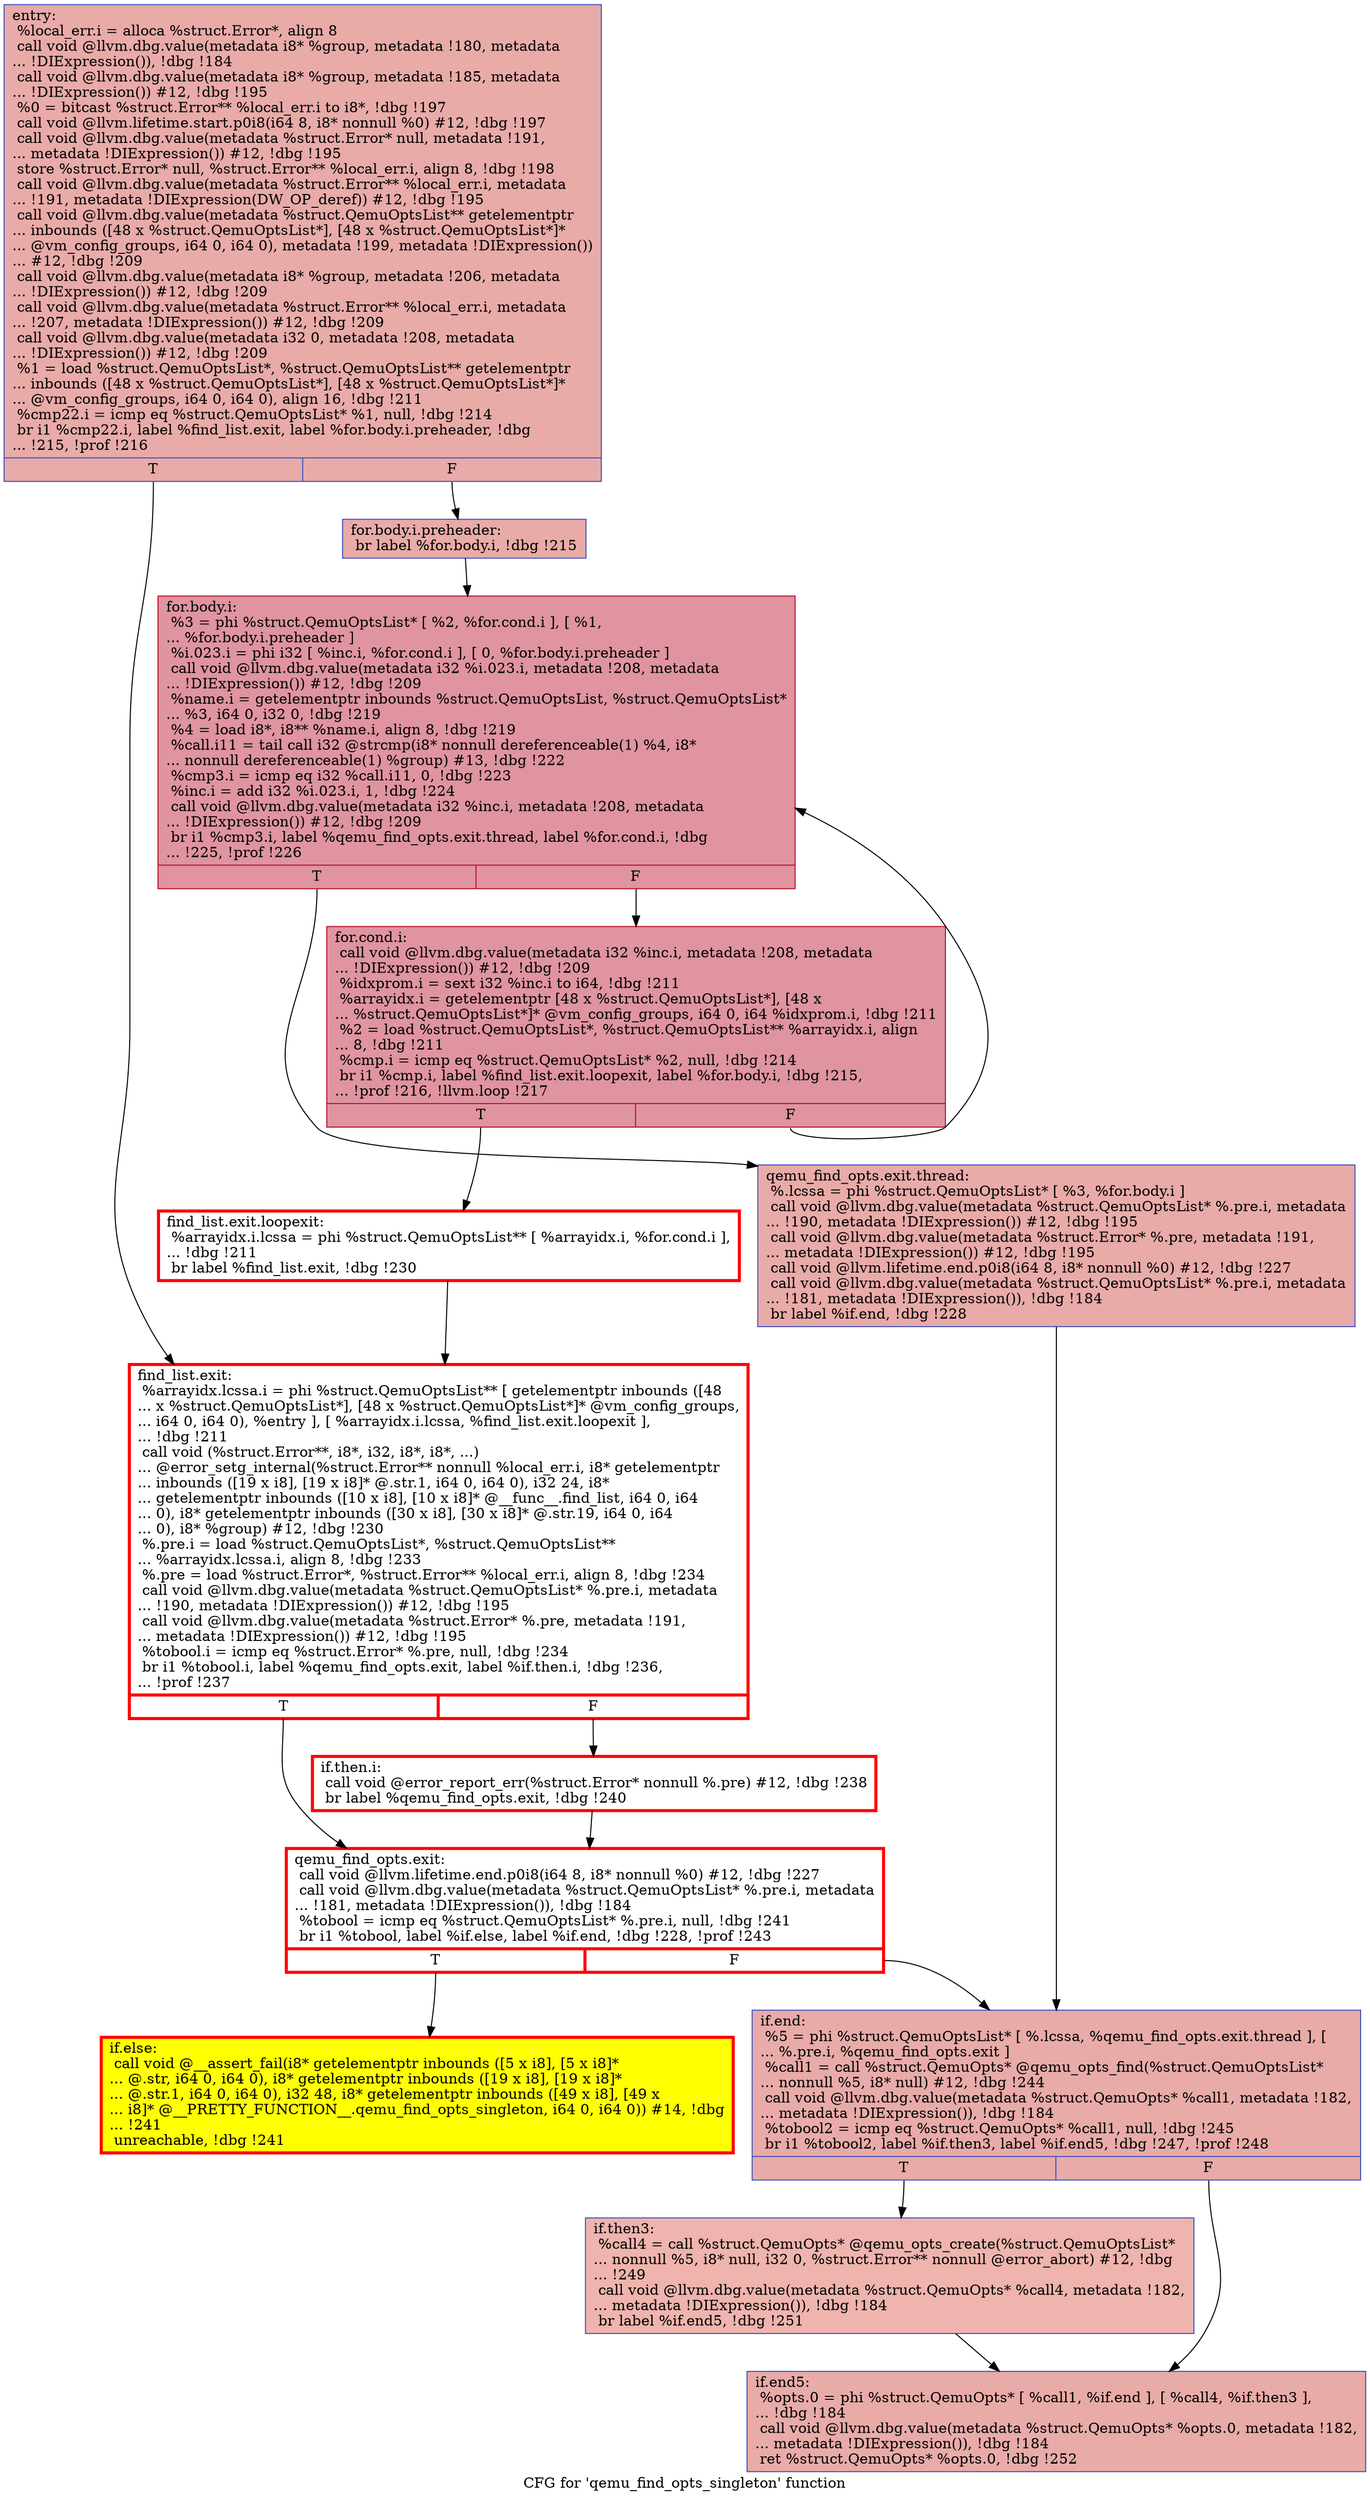 digraph "CFG for 'qemu_find_opts_singleton' function" {
	label="CFG for 'qemu_find_opts_singleton' function";

	Node0x563636a0b720 [shape=record,color="#3d50c3ff", style=filled, fillcolor="#cc403a70",label="{entry:\l  %local_err.i = alloca %struct.Error*, align 8\l  call void @llvm.dbg.value(metadata i8* %group, metadata !180, metadata\l... !DIExpression()), !dbg !184\l  call void @llvm.dbg.value(metadata i8* %group, metadata !185, metadata\l... !DIExpression()) #12, !dbg !195\l  %0 = bitcast %struct.Error** %local_err.i to i8*, !dbg !197\l  call void @llvm.lifetime.start.p0i8(i64 8, i8* nonnull %0) #12, !dbg !197\l  call void @llvm.dbg.value(metadata %struct.Error* null, metadata !191,\l... metadata !DIExpression()) #12, !dbg !195\l  store %struct.Error* null, %struct.Error** %local_err.i, align 8, !dbg !198\l  call void @llvm.dbg.value(metadata %struct.Error** %local_err.i, metadata\l... !191, metadata !DIExpression(DW_OP_deref)) #12, !dbg !195\l  call void @llvm.dbg.value(metadata %struct.QemuOptsList** getelementptr\l... inbounds ([48 x %struct.QemuOptsList*], [48 x %struct.QemuOptsList*]*\l... @vm_config_groups, i64 0, i64 0), metadata !199, metadata !DIExpression())\l... #12, !dbg !209\l  call void @llvm.dbg.value(metadata i8* %group, metadata !206, metadata\l... !DIExpression()) #12, !dbg !209\l  call void @llvm.dbg.value(metadata %struct.Error** %local_err.i, metadata\l... !207, metadata !DIExpression()) #12, !dbg !209\l  call void @llvm.dbg.value(metadata i32 0, metadata !208, metadata\l... !DIExpression()) #12, !dbg !209\l  %1 = load %struct.QemuOptsList*, %struct.QemuOptsList** getelementptr\l... inbounds ([48 x %struct.QemuOptsList*], [48 x %struct.QemuOptsList*]*\l... @vm_config_groups, i64 0, i64 0), align 16, !dbg !211\l  %cmp22.i = icmp eq %struct.QemuOptsList* %1, null, !dbg !214\l  br i1 %cmp22.i, label %find_list.exit, label %for.body.i.preheader, !dbg\l... !215, !prof !216\l|{<s0>T|<s1>F}}"];
	Node0x563636a0b720:s0 -> Node0x563636aeaca0;
	Node0x563636a0b720:s1 -> Node0x563636c20730;
	Node0x563636c20730 [shape=record,color="#3d50c3ff", style=filled, fillcolor="#cc403a70",label="{for.body.i.preheader:                             \l  br label %for.body.i, !dbg !215\l}"];
	Node0x563636c20730 -> Node0x563636c0c610;
	Node0x563636c06eb0 [shape=record,color="#b70d28ff", style=filled, fillcolor="#b70d2870",label="{for.cond.i:                                       \l  call void @llvm.dbg.value(metadata i32 %inc.i, metadata !208, metadata\l... !DIExpression()) #12, !dbg !209\l  %idxprom.i = sext i32 %inc.i to i64, !dbg !211\l  %arrayidx.i = getelementptr [48 x %struct.QemuOptsList*], [48 x\l... %struct.QemuOptsList*]* @vm_config_groups, i64 0, i64 %idxprom.i, !dbg !211\l  %2 = load %struct.QemuOptsList*, %struct.QemuOptsList** %arrayidx.i, align\l... 8, !dbg !211\l  %cmp.i = icmp eq %struct.QemuOptsList* %2, null, !dbg !214\l  br i1 %cmp.i, label %find_list.exit.loopexit, label %for.body.i, !dbg !215,\l... !prof !216, !llvm.loop !217\l|{<s0>T|<s1>F}}"];
	Node0x563636c06eb0:s0 -> Node0x563636c09170;
	Node0x563636c06eb0:s1 -> Node0x563636c0c610;
	Node0x563636c0c610 [shape=record,color="#b70d28ff", style=filled, fillcolor="#b70d2870",label="{for.body.i:                                       \l  %3 = phi %struct.QemuOptsList* [ %2, %for.cond.i ], [ %1,\l... %for.body.i.preheader ]\l  %i.023.i = phi i32 [ %inc.i, %for.cond.i ], [ 0, %for.body.i.preheader ]\l  call void @llvm.dbg.value(metadata i32 %i.023.i, metadata !208, metadata\l... !DIExpression()) #12, !dbg !209\l  %name.i = getelementptr inbounds %struct.QemuOptsList, %struct.QemuOptsList*\l... %3, i64 0, i32 0, !dbg !219\l  %4 = load i8*, i8** %name.i, align 8, !dbg !219\l  %call.i11 = tail call i32 @strcmp(i8* nonnull dereferenceable(1) %4, i8*\l... nonnull dereferenceable(1) %group) #13, !dbg !222\l  %cmp3.i = icmp eq i32 %call.i11, 0, !dbg !223\l  %inc.i = add i32 %i.023.i, 1, !dbg !224\l  call void @llvm.dbg.value(metadata i32 %inc.i, metadata !208, metadata\l... !DIExpression()) #12, !dbg !209\l  br i1 %cmp3.i, label %qemu_find_opts.exit.thread, label %for.cond.i, !dbg\l... !225, !prof !226\l|{<s0>T|<s1>F}}"];
	Node0x563636c0c610:s0 -> Node0x563636c18f50;
	Node0x563636c0c610:s1 -> Node0x563636c06eb0;
	Node0x563636c18f50 [shape=record,color="#3d50c3ff", style=filled, fillcolor="#cc403a70",label="{qemu_find_opts.exit.thread:                       \l  %.lcssa = phi %struct.QemuOptsList* [ %3, %for.body.i ]\l  call void @llvm.dbg.value(metadata %struct.QemuOptsList* %.pre.i, metadata\l... !190, metadata !DIExpression()) #12, !dbg !195\l  call void @llvm.dbg.value(metadata %struct.Error* %.pre, metadata !191,\l... metadata !DIExpression()) #12, !dbg !195\l  call void @llvm.lifetime.end.p0i8(i64 8, i8* nonnull %0) #12, !dbg !227\l  call void @llvm.dbg.value(metadata %struct.QemuOptsList* %.pre.i, metadata\l... !181, metadata !DIExpression()), !dbg !184\l  br label %if.end, !dbg !228\l}"];
	Node0x563636c18f50 -> Node0x563636a2e950;
	Node0x563636c09170 [shape=record,penwidth=3.0, color="red",label="{find_list.exit.loopexit:                          \l  %arrayidx.i.lcssa = phi %struct.QemuOptsList** [ %arrayidx.i, %for.cond.i ],\l... !dbg !211\l  br label %find_list.exit, !dbg !230\l}"];
	Node0x563636c09170 -> Node0x563636aeaca0;
	Node0x563636aeaca0 [shape=record,penwidth=3.0, color="red",label="{find_list.exit:                                   \l  %arrayidx.lcssa.i = phi %struct.QemuOptsList** [ getelementptr inbounds ([48\l... x %struct.QemuOptsList*], [48 x %struct.QemuOptsList*]* @vm_config_groups,\l... i64 0, i64 0), %entry ], [ %arrayidx.i.lcssa, %find_list.exit.loopexit ],\l... !dbg !211\l  call void (%struct.Error**, i8*, i32, i8*, i8*, ...)\l... @error_setg_internal(%struct.Error** nonnull %local_err.i, i8* getelementptr\l... inbounds ([19 x i8], [19 x i8]* @.str.1, i64 0, i64 0), i32 24, i8*\l... getelementptr inbounds ([10 x i8], [10 x i8]* @__func__.find_list, i64 0, i64\l... 0), i8* getelementptr inbounds ([30 x i8], [30 x i8]* @.str.19, i64 0, i64\l... 0), i8* %group) #12, !dbg !230\l  %.pre.i = load %struct.QemuOptsList*, %struct.QemuOptsList**\l... %arrayidx.lcssa.i, align 8, !dbg !233\l  %.pre = load %struct.Error*, %struct.Error** %local_err.i, align 8, !dbg !234\l  call void @llvm.dbg.value(metadata %struct.QemuOptsList* %.pre.i, metadata\l... !190, metadata !DIExpression()) #12, !dbg !195\l  call void @llvm.dbg.value(metadata %struct.Error* %.pre, metadata !191,\l... metadata !DIExpression()) #12, !dbg !195\l  %tobool.i = icmp eq %struct.Error* %.pre, null, !dbg !234\l  br i1 %tobool.i, label %qemu_find_opts.exit, label %if.then.i, !dbg !236,\l... !prof !237\l|{<s0>T|<s1>F}}"];
	Node0x563636aeaca0:s0 -> Node0x563636aea9b0;
	Node0x563636aeaca0:s1 -> Node0x563636af79d0;
	Node0x563636af79d0 [shape=record,penwidth=3.0, color="red",label="{if.then.i:                                        \l  call void @error_report_err(%struct.Error* nonnull %.pre) #12, !dbg !238\l  br label %qemu_find_opts.exit, !dbg !240\l}"];
	Node0x563636af79d0 -> Node0x563636aea9b0;
	Node0x563636aea9b0 [shape=record,penwidth=3.0, color="red",label="{qemu_find_opts.exit:                              \l  call void @llvm.lifetime.end.p0i8(i64 8, i8* nonnull %0) #12, !dbg !227\l  call void @llvm.dbg.value(metadata %struct.QemuOptsList* %.pre.i, metadata\l... !181, metadata !DIExpression()), !dbg !184\l  %tobool = icmp eq %struct.QemuOptsList* %.pre.i, null, !dbg !241\l  br i1 %tobool, label %if.else, label %if.end, !dbg !228, !prof !243\l|{<s0>T|<s1>F}}"];
	Node0x563636aea9b0:s0 -> Node0x563636a2e9a0;
	Node0x563636aea9b0:s1 -> Node0x563636a2e950;
	Node0x563636a2e9a0 [shape=record,penwidth=3.0, style="filled", color="red", fillcolor="yellow",label="{if.else:                                          \l  call void @__assert_fail(i8* getelementptr inbounds ([5 x i8], [5 x i8]*\l... @.str, i64 0, i64 0), i8* getelementptr inbounds ([19 x i8], [19 x i8]*\l... @.str.1, i64 0, i64 0), i32 48, i8* getelementptr inbounds ([49 x i8], [49 x\l... i8]* @__PRETTY_FUNCTION__.qemu_find_opts_singleton, i64 0, i64 0)) #14, !dbg\l... !241\l  unreachable, !dbg !241\l}"];
	Node0x563636a2e950 [shape=record,color="#3d50c3ff", style=filled, fillcolor="#cc403a70",label="{if.end:                                           \l  %5 = phi %struct.QemuOptsList* [ %.lcssa, %qemu_find_opts.exit.thread ], [\l... %.pre.i, %qemu_find_opts.exit ]\l  %call1 = call %struct.QemuOpts* @qemu_opts_find(%struct.QemuOptsList*\l... nonnull %5, i8* null) #12, !dbg !244\l  call void @llvm.dbg.value(metadata %struct.QemuOpts* %call1, metadata !182,\l... metadata !DIExpression()), !dbg !184\l  %tobool2 = icmp eq %struct.QemuOpts* %call1, null, !dbg !245\l  br i1 %tobool2, label %if.then3, label %if.end5, !dbg !247, !prof !248\l|{<s0>T|<s1>F}}"];
	Node0x563636a2e950:s0 -> Node0x563636a30340;
	Node0x563636a2e950:s1 -> Node0x563636a2f270;
	Node0x563636a30340 [shape=record,color="#3d50c3ff", style=filled, fillcolor="#d8564670",label="{if.then3:                                         \l  %call4 = call %struct.QemuOpts* @qemu_opts_create(%struct.QemuOptsList*\l... nonnull %5, i8* null, i32 0, %struct.Error** nonnull @error_abort) #12, !dbg\l... !249\l  call void @llvm.dbg.value(metadata %struct.QemuOpts* %call4, metadata !182,\l... metadata !DIExpression()), !dbg !184\l  br label %if.end5, !dbg !251\l}"];
	Node0x563636a30340 -> Node0x563636a2f270;
	Node0x563636a2f270 [shape=record,color="#3d50c3ff", style=filled, fillcolor="#cc403a70",label="{if.end5:                                          \l  %opts.0 = phi %struct.QemuOpts* [ %call1, %if.end ], [ %call4, %if.then3 ],\l... !dbg !184\l  call void @llvm.dbg.value(metadata %struct.QemuOpts* %opts.0, metadata !182,\l... metadata !DIExpression()), !dbg !184\l  ret %struct.QemuOpts* %opts.0, !dbg !252\l}"];
}
